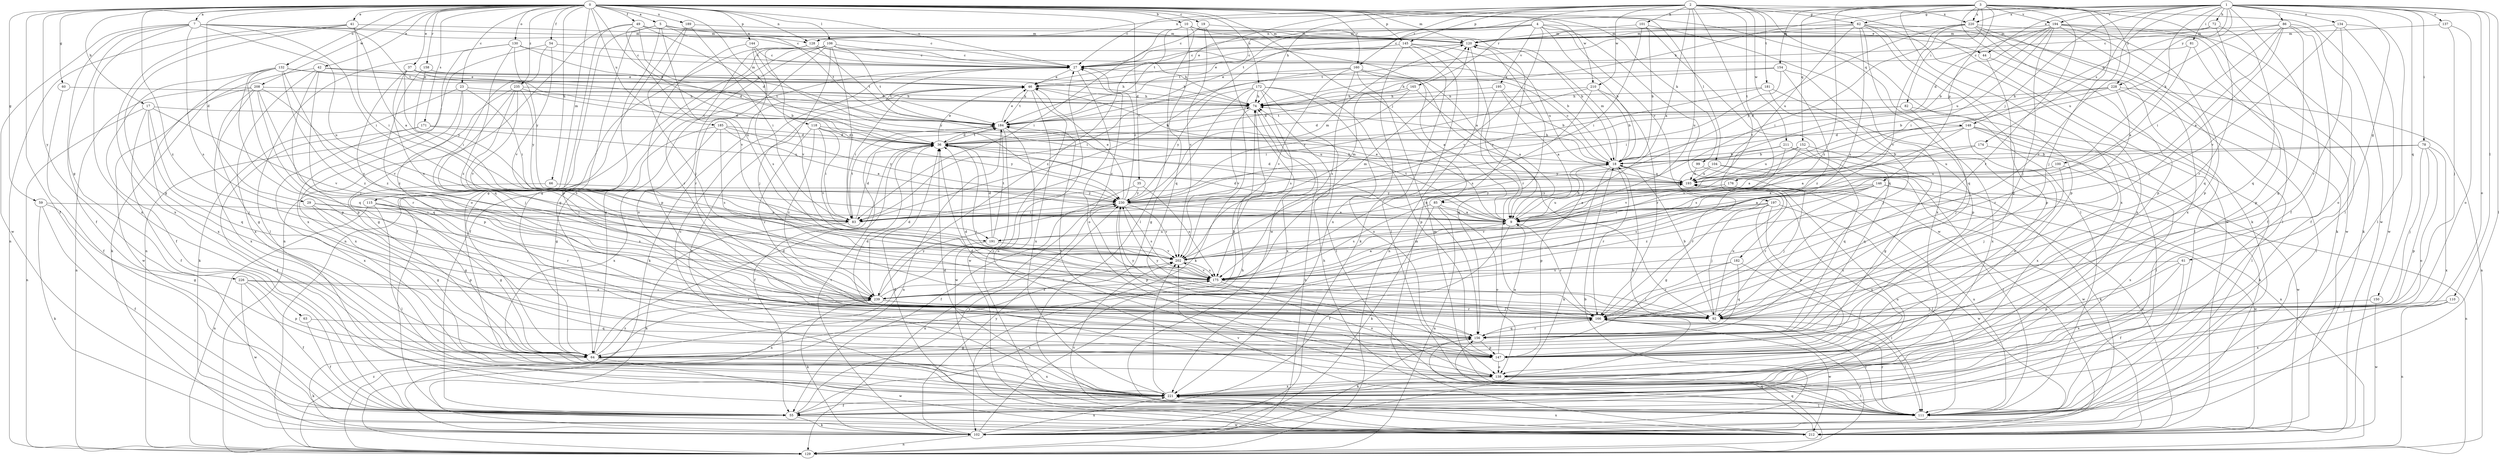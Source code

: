 strict digraph  {
0;
1;
2;
3;
4;
5;
7;
9;
10;
17;
18;
19;
23;
27;
29;
35;
36;
37;
41;
42;
44;
46;
49;
54;
55;
59;
60;
61;
62;
63;
64;
66;
72;
74;
78;
81;
82;
83;
85;
86;
92;
99;
100;
101;
102;
104;
106;
110;
111;
115;
118;
120;
128;
129;
130;
132;
134;
137;
138;
144;
145;
146;
147;
148;
150;
152;
154;
156;
158;
160;
165;
166;
171;
172;
174;
175;
176;
181;
182;
184;
185;
189;
191;
193;
194;
195;
197;
202;
208;
210;
211;
212;
220;
221;
226;
228;
230;
235;
239;
0 -> 5  [label=a];
0 -> 7  [label=a];
0 -> 10  [label=b];
0 -> 17  [label=b];
0 -> 19  [label=c];
0 -> 23  [label=c];
0 -> 27  [label=c];
0 -> 29  [label=d];
0 -> 35  [label=d];
0 -> 36  [label=d];
0 -> 37  [label=e];
0 -> 41  [label=e];
0 -> 42  [label=e];
0 -> 49  [label=f];
0 -> 54  [label=f];
0 -> 55  [label=f];
0 -> 59  [label=g];
0 -> 60  [label=g];
0 -> 66  [label=h];
0 -> 85  [label=j];
0 -> 99  [label=k];
0 -> 104  [label=l];
0 -> 106  [label=l];
0 -> 115  [label=m];
0 -> 118  [label=m];
0 -> 120  [label=m];
0 -> 128  [label=n];
0 -> 130  [label=o];
0 -> 132  [label=o];
0 -> 144  [label=p];
0 -> 145  [label=p];
0 -> 148  [label=q];
0 -> 158  [label=r];
0 -> 160  [label=r];
0 -> 171  [label=s];
0 -> 172  [label=s];
0 -> 185  [label=u];
0 -> 189  [label=u];
0 -> 208  [label=w];
0 -> 210  [label=w];
0 -> 226  [label=y];
0 -> 235  [label=z];
0 -> 239  [label=z];
1 -> 44  [label=e];
1 -> 55  [label=f];
1 -> 61  [label=g];
1 -> 62  [label=g];
1 -> 72  [label=h];
1 -> 74  [label=h];
1 -> 78  [label=i];
1 -> 81  [label=i];
1 -> 85  [label=j];
1 -> 86  [label=j];
1 -> 100  [label=k];
1 -> 110  [label=l];
1 -> 111  [label=l];
1 -> 134  [label=o];
1 -> 137  [label=o];
1 -> 138  [label=o];
1 -> 148  [label=q];
1 -> 150  [label=q];
1 -> 174  [label=s];
1 -> 194  [label=v];
1 -> 220  [label=x];
1 -> 228  [label=y];
1 -> 239  [label=z];
2 -> 9  [label=a];
2 -> 27  [label=c];
2 -> 62  [label=g];
2 -> 74  [label=h];
2 -> 101  [label=k];
2 -> 111  [label=l];
2 -> 145  [label=p];
2 -> 160  [label=r];
2 -> 165  [label=r];
2 -> 176  [label=t];
2 -> 181  [label=t];
2 -> 182  [label=t];
2 -> 184  [label=t];
2 -> 191  [label=u];
2 -> 210  [label=w];
2 -> 211  [label=w];
2 -> 212  [label=w];
2 -> 220  [label=x];
3 -> 82  [label=i];
3 -> 92  [label=j];
3 -> 102  [label=k];
3 -> 111  [label=l];
3 -> 128  [label=n];
3 -> 146  [label=p];
3 -> 152  [label=q];
3 -> 154  [label=q];
3 -> 166  [label=r];
3 -> 184  [label=t];
3 -> 194  [label=v];
3 -> 212  [label=w];
3 -> 220  [label=x];
3 -> 221  [label=x];
3 -> 228  [label=y];
3 -> 239  [label=z];
4 -> 18  [label=b];
4 -> 44  [label=e];
4 -> 46  [label=e];
4 -> 83  [label=i];
4 -> 128  [label=n];
4 -> 184  [label=t];
4 -> 195  [label=v];
4 -> 197  [label=v];
4 -> 202  [label=v];
4 -> 212  [label=w];
5 -> 120  [label=m];
5 -> 128  [label=n];
5 -> 129  [label=n];
5 -> 138  [label=o];
5 -> 147  [label=p];
5 -> 184  [label=t];
5 -> 191  [label=u];
7 -> 27  [label=c];
7 -> 55  [label=f];
7 -> 63  [label=g];
7 -> 83  [label=i];
7 -> 120  [label=m];
7 -> 175  [label=s];
7 -> 184  [label=t];
7 -> 191  [label=u];
7 -> 212  [label=w];
7 -> 221  [label=x];
9 -> 18  [label=b];
9 -> 36  [label=d];
9 -> 46  [label=e];
9 -> 55  [label=f];
9 -> 166  [label=r];
9 -> 184  [label=t];
9 -> 191  [label=u];
9 -> 193  [label=u];
10 -> 9  [label=a];
10 -> 18  [label=b];
10 -> 83  [label=i];
10 -> 111  [label=l];
10 -> 120  [label=m];
10 -> 156  [label=q];
10 -> 239  [label=z];
17 -> 55  [label=f];
17 -> 92  [label=j];
17 -> 129  [label=n];
17 -> 156  [label=q];
17 -> 184  [label=t];
17 -> 202  [label=v];
18 -> 27  [label=c];
18 -> 74  [label=h];
18 -> 102  [label=k];
18 -> 120  [label=m];
18 -> 147  [label=p];
18 -> 166  [label=r];
18 -> 193  [label=u];
19 -> 27  [label=c];
19 -> 120  [label=m];
19 -> 202  [label=v];
19 -> 212  [label=w];
23 -> 74  [label=h];
23 -> 83  [label=i];
23 -> 102  [label=k];
23 -> 147  [label=p];
23 -> 221  [label=x];
27 -> 46  [label=e];
27 -> 64  [label=g];
27 -> 138  [label=o];
27 -> 184  [label=t];
29 -> 64  [label=g];
29 -> 83  [label=i];
29 -> 147  [label=p];
29 -> 175  [label=s];
35 -> 55  [label=f];
35 -> 175  [label=s];
35 -> 230  [label=y];
36 -> 18  [label=b];
36 -> 46  [label=e];
36 -> 55  [label=f];
36 -> 74  [label=h];
36 -> 92  [label=j];
36 -> 184  [label=t];
37 -> 46  [label=e];
37 -> 74  [label=h];
37 -> 83  [label=i];
37 -> 175  [label=s];
37 -> 184  [label=t];
37 -> 239  [label=z];
41 -> 9  [label=a];
41 -> 64  [label=g];
41 -> 83  [label=i];
41 -> 120  [label=m];
41 -> 129  [label=n];
41 -> 221  [label=x];
42 -> 46  [label=e];
42 -> 74  [label=h];
42 -> 92  [label=j];
42 -> 102  [label=k];
42 -> 147  [label=p];
42 -> 221  [label=x];
44 -> 111  [label=l];
44 -> 147  [label=p];
46 -> 74  [label=h];
46 -> 83  [label=i];
46 -> 102  [label=k];
46 -> 184  [label=t];
46 -> 212  [label=w];
46 -> 221  [label=x];
49 -> 9  [label=a];
49 -> 27  [label=c];
49 -> 36  [label=d];
49 -> 64  [label=g];
49 -> 120  [label=m];
49 -> 129  [label=n];
49 -> 202  [label=v];
54 -> 27  [label=c];
54 -> 129  [label=n];
54 -> 156  [label=q];
54 -> 202  [label=v];
55 -> 102  [label=k];
55 -> 175  [label=s];
55 -> 193  [label=u];
55 -> 212  [label=w];
55 -> 230  [label=y];
59 -> 55  [label=f];
59 -> 64  [label=g];
59 -> 83  [label=i];
59 -> 102  [label=k];
60 -> 55  [label=f];
60 -> 74  [label=h];
61 -> 55  [label=f];
61 -> 147  [label=p];
61 -> 175  [label=s];
61 -> 221  [label=x];
62 -> 27  [label=c];
62 -> 64  [label=g];
62 -> 102  [label=k];
62 -> 120  [label=m];
62 -> 147  [label=p];
62 -> 156  [label=q];
62 -> 175  [label=s];
62 -> 184  [label=t];
62 -> 193  [label=u];
62 -> 221  [label=x];
63 -> 55  [label=f];
63 -> 156  [label=q];
64 -> 36  [label=d];
64 -> 74  [label=h];
64 -> 102  [label=k];
64 -> 212  [label=w];
64 -> 221  [label=x];
64 -> 239  [label=z];
66 -> 64  [label=g];
66 -> 230  [label=y];
72 -> 27  [label=c];
72 -> 120  [label=m];
72 -> 156  [label=q];
72 -> 166  [label=r];
74 -> 184  [label=t];
74 -> 202  [label=v];
74 -> 221  [label=x];
78 -> 18  [label=b];
78 -> 92  [label=j];
78 -> 138  [label=o];
78 -> 147  [label=p];
78 -> 193  [label=u];
78 -> 221  [label=x];
81 -> 9  [label=a];
81 -> 27  [label=c];
81 -> 147  [label=p];
82 -> 36  [label=d];
82 -> 92  [label=j];
82 -> 111  [label=l];
82 -> 184  [label=t];
83 -> 36  [label=d];
83 -> 102  [label=k];
83 -> 184  [label=t];
85 -> 9  [label=a];
85 -> 102  [label=k];
85 -> 129  [label=n];
85 -> 138  [label=o];
85 -> 175  [label=s];
86 -> 9  [label=a];
86 -> 55  [label=f];
86 -> 64  [label=g];
86 -> 83  [label=i];
86 -> 120  [label=m];
86 -> 138  [label=o];
86 -> 166  [label=r];
86 -> 193  [label=u];
92 -> 18  [label=b];
92 -> 36  [label=d];
92 -> 111  [label=l];
92 -> 193  [label=u];
92 -> 230  [label=y];
99 -> 193  [label=u];
99 -> 212  [label=w];
100 -> 9  [label=a];
100 -> 92  [label=j];
100 -> 193  [label=u];
100 -> 221  [label=x];
101 -> 18  [label=b];
101 -> 83  [label=i];
101 -> 120  [label=m];
101 -> 156  [label=q];
101 -> 221  [label=x];
102 -> 18  [label=b];
102 -> 74  [label=h];
102 -> 129  [label=n];
102 -> 184  [label=t];
102 -> 221  [label=x];
102 -> 230  [label=y];
104 -> 102  [label=k];
104 -> 111  [label=l];
104 -> 166  [label=r];
104 -> 193  [label=u];
106 -> 18  [label=b];
106 -> 27  [label=c];
106 -> 55  [label=f];
106 -> 64  [label=g];
106 -> 83  [label=i];
106 -> 92  [label=j];
106 -> 138  [label=o];
106 -> 166  [label=r];
106 -> 184  [label=t];
110 -> 92  [label=j];
110 -> 129  [label=n];
110 -> 221  [label=x];
111 -> 46  [label=e];
111 -> 74  [label=h];
111 -> 120  [label=m];
111 -> 166  [label=r];
111 -> 193  [label=u];
111 -> 202  [label=v];
115 -> 9  [label=a];
115 -> 64  [label=g];
115 -> 111  [label=l];
115 -> 129  [label=n];
115 -> 166  [label=r];
118 -> 36  [label=d];
118 -> 83  [label=i];
118 -> 166  [label=r];
118 -> 193  [label=u];
118 -> 202  [label=v];
118 -> 230  [label=y];
118 -> 239  [label=z];
120 -> 27  [label=c];
120 -> 46  [label=e];
120 -> 129  [label=n];
128 -> 27  [label=c];
128 -> 55  [label=f];
128 -> 74  [label=h];
128 -> 166  [label=r];
128 -> 184  [label=t];
128 -> 202  [label=v];
129 -> 74  [label=h];
129 -> 156  [label=q];
129 -> 166  [label=r];
129 -> 239  [label=z];
130 -> 27  [label=c];
130 -> 36  [label=d];
130 -> 111  [label=l];
130 -> 221  [label=x];
130 -> 230  [label=y];
130 -> 239  [label=z];
132 -> 18  [label=b];
132 -> 46  [label=e];
132 -> 55  [label=f];
132 -> 147  [label=p];
132 -> 156  [label=q];
132 -> 175  [label=s];
132 -> 221  [label=x];
132 -> 239  [label=z];
134 -> 111  [label=l];
134 -> 120  [label=m];
134 -> 166  [label=r];
134 -> 202  [label=v];
134 -> 212  [label=w];
137 -> 92  [label=j];
137 -> 120  [label=m];
137 -> 138  [label=o];
138 -> 18  [label=b];
138 -> 111  [label=l];
138 -> 184  [label=t];
138 -> 221  [label=x];
144 -> 27  [label=c];
144 -> 147  [label=p];
144 -> 175  [label=s];
144 -> 230  [label=y];
145 -> 27  [label=c];
145 -> 102  [label=k];
145 -> 111  [label=l];
145 -> 166  [label=r];
145 -> 193  [label=u];
145 -> 221  [label=x];
146 -> 9  [label=a];
146 -> 129  [label=n];
146 -> 166  [label=r];
146 -> 175  [label=s];
146 -> 212  [label=w];
146 -> 230  [label=y];
146 -> 239  [label=z];
147 -> 9  [label=a];
147 -> 36  [label=d];
147 -> 138  [label=o];
148 -> 36  [label=d];
148 -> 102  [label=k];
148 -> 111  [label=l];
148 -> 138  [label=o];
148 -> 175  [label=s];
148 -> 202  [label=v];
148 -> 221  [label=x];
150 -> 92  [label=j];
150 -> 212  [label=w];
152 -> 9  [label=a];
152 -> 18  [label=b];
152 -> 64  [label=g];
152 -> 156  [label=q];
152 -> 193  [label=u];
154 -> 46  [label=e];
154 -> 74  [label=h];
154 -> 83  [label=i];
154 -> 147  [label=p];
154 -> 239  [label=z];
156 -> 36  [label=d];
156 -> 64  [label=g];
156 -> 102  [label=k];
156 -> 147  [label=p];
156 -> 166  [label=r];
158 -> 46  [label=e];
158 -> 230  [label=y];
158 -> 239  [label=z];
160 -> 9  [label=a];
160 -> 46  [label=e];
160 -> 83  [label=i];
160 -> 92  [label=j];
160 -> 156  [label=q];
160 -> 175  [label=s];
160 -> 202  [label=v];
165 -> 9  [label=a];
165 -> 36  [label=d];
165 -> 74  [label=h];
165 -> 230  [label=y];
166 -> 111  [label=l];
166 -> 156  [label=q];
166 -> 212  [label=w];
166 -> 230  [label=y];
171 -> 36  [label=d];
171 -> 55  [label=f];
171 -> 193  [label=u];
171 -> 221  [label=x];
172 -> 64  [label=g];
172 -> 74  [label=h];
172 -> 102  [label=k];
172 -> 111  [label=l];
172 -> 138  [label=o];
172 -> 147  [label=p];
172 -> 175  [label=s];
172 -> 230  [label=y];
174 -> 9  [label=a];
174 -> 18  [label=b];
174 -> 212  [label=w];
175 -> 9  [label=a];
175 -> 27  [label=c];
175 -> 92  [label=j];
175 -> 120  [label=m];
175 -> 138  [label=o];
175 -> 202  [label=v];
175 -> 239  [label=z];
176 -> 9  [label=a];
176 -> 92  [label=j];
176 -> 212  [label=w];
176 -> 230  [label=y];
181 -> 74  [label=h];
181 -> 92  [label=j];
181 -> 221  [label=x];
181 -> 230  [label=y];
182 -> 111  [label=l];
182 -> 156  [label=q];
182 -> 166  [label=r];
182 -> 175  [label=s];
184 -> 36  [label=d];
184 -> 46  [label=e];
184 -> 129  [label=n];
184 -> 138  [label=o];
184 -> 212  [label=w];
185 -> 9  [label=a];
185 -> 36  [label=d];
185 -> 64  [label=g];
185 -> 175  [label=s];
185 -> 221  [label=x];
185 -> 230  [label=y];
189 -> 64  [label=g];
189 -> 83  [label=i];
189 -> 92  [label=j];
189 -> 120  [label=m];
191 -> 36  [label=d];
191 -> 129  [label=n];
191 -> 184  [label=t];
191 -> 202  [label=v];
193 -> 36  [label=d];
193 -> 230  [label=y];
194 -> 18  [label=b];
194 -> 36  [label=d];
194 -> 55  [label=f];
194 -> 83  [label=i];
194 -> 92  [label=j];
194 -> 102  [label=k];
194 -> 120  [label=m];
194 -> 147  [label=p];
194 -> 156  [label=q];
194 -> 193  [label=u];
195 -> 9  [label=a];
195 -> 18  [label=b];
195 -> 74  [label=h];
195 -> 156  [label=q];
197 -> 64  [label=g];
197 -> 83  [label=i];
197 -> 92  [label=j];
197 -> 111  [label=l];
197 -> 147  [label=p];
197 -> 202  [label=v];
197 -> 212  [label=w];
202 -> 120  [label=m];
202 -> 175  [label=s];
208 -> 64  [label=g];
208 -> 74  [label=h];
208 -> 129  [label=n];
208 -> 156  [label=q];
208 -> 166  [label=r];
208 -> 202  [label=v];
208 -> 212  [label=w];
208 -> 221  [label=x];
210 -> 18  [label=b];
210 -> 74  [label=h];
210 -> 83  [label=i];
210 -> 166  [label=r];
210 -> 175  [label=s];
211 -> 18  [label=b];
211 -> 129  [label=n];
211 -> 156  [label=q];
211 -> 202  [label=v];
211 -> 230  [label=y];
212 -> 27  [label=c];
212 -> 36  [label=d];
212 -> 120  [label=m];
212 -> 156  [label=q];
212 -> 202  [label=v];
212 -> 221  [label=x];
220 -> 83  [label=i];
220 -> 111  [label=l];
220 -> 120  [label=m];
220 -> 147  [label=p];
220 -> 202  [label=v];
220 -> 212  [label=w];
220 -> 221  [label=x];
220 -> 230  [label=y];
221 -> 27  [label=c];
221 -> 36  [label=d];
221 -> 55  [label=f];
221 -> 111  [label=l];
221 -> 193  [label=u];
221 -> 202  [label=v];
226 -> 55  [label=f];
226 -> 147  [label=p];
226 -> 166  [label=r];
226 -> 212  [label=w];
226 -> 239  [label=z];
228 -> 18  [label=b];
228 -> 36  [label=d];
228 -> 74  [label=h];
228 -> 111  [label=l];
228 -> 129  [label=n];
228 -> 166  [label=r];
230 -> 9  [label=a];
230 -> 27  [label=c];
230 -> 46  [label=e];
230 -> 83  [label=i];
230 -> 120  [label=m];
230 -> 129  [label=n];
230 -> 147  [label=p];
230 -> 175  [label=s];
230 -> 202  [label=v];
235 -> 36  [label=d];
235 -> 64  [label=g];
235 -> 74  [label=h];
235 -> 92  [label=j];
235 -> 202  [label=v];
235 -> 230  [label=y];
235 -> 239  [label=z];
239 -> 36  [label=d];
239 -> 92  [label=j];
239 -> 102  [label=k];
239 -> 166  [label=r];
239 -> 202  [label=v];
239 -> 230  [label=y];
}
